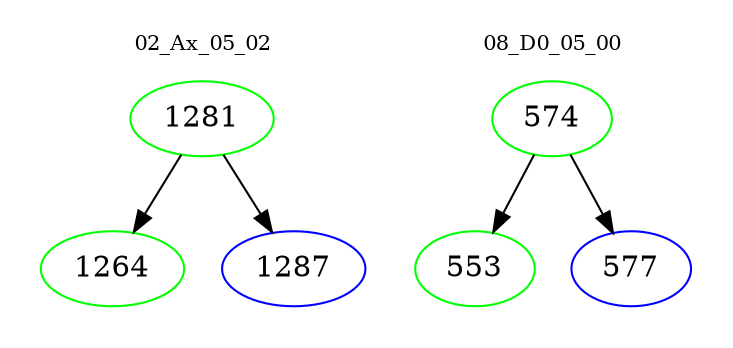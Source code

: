 digraph{
subgraph cluster_0 {
color = white
label = "02_Ax_05_02";
fontsize=10;
T0_1281 [label="1281", color="green"]
T0_1281 -> T0_1264 [color="black"]
T0_1264 [label="1264", color="green"]
T0_1281 -> T0_1287 [color="black"]
T0_1287 [label="1287", color="blue"]
}
subgraph cluster_1 {
color = white
label = "08_D0_05_00";
fontsize=10;
T1_574 [label="574", color="green"]
T1_574 -> T1_553 [color="black"]
T1_553 [label="553", color="green"]
T1_574 -> T1_577 [color="black"]
T1_577 [label="577", color="blue"]
}
}
